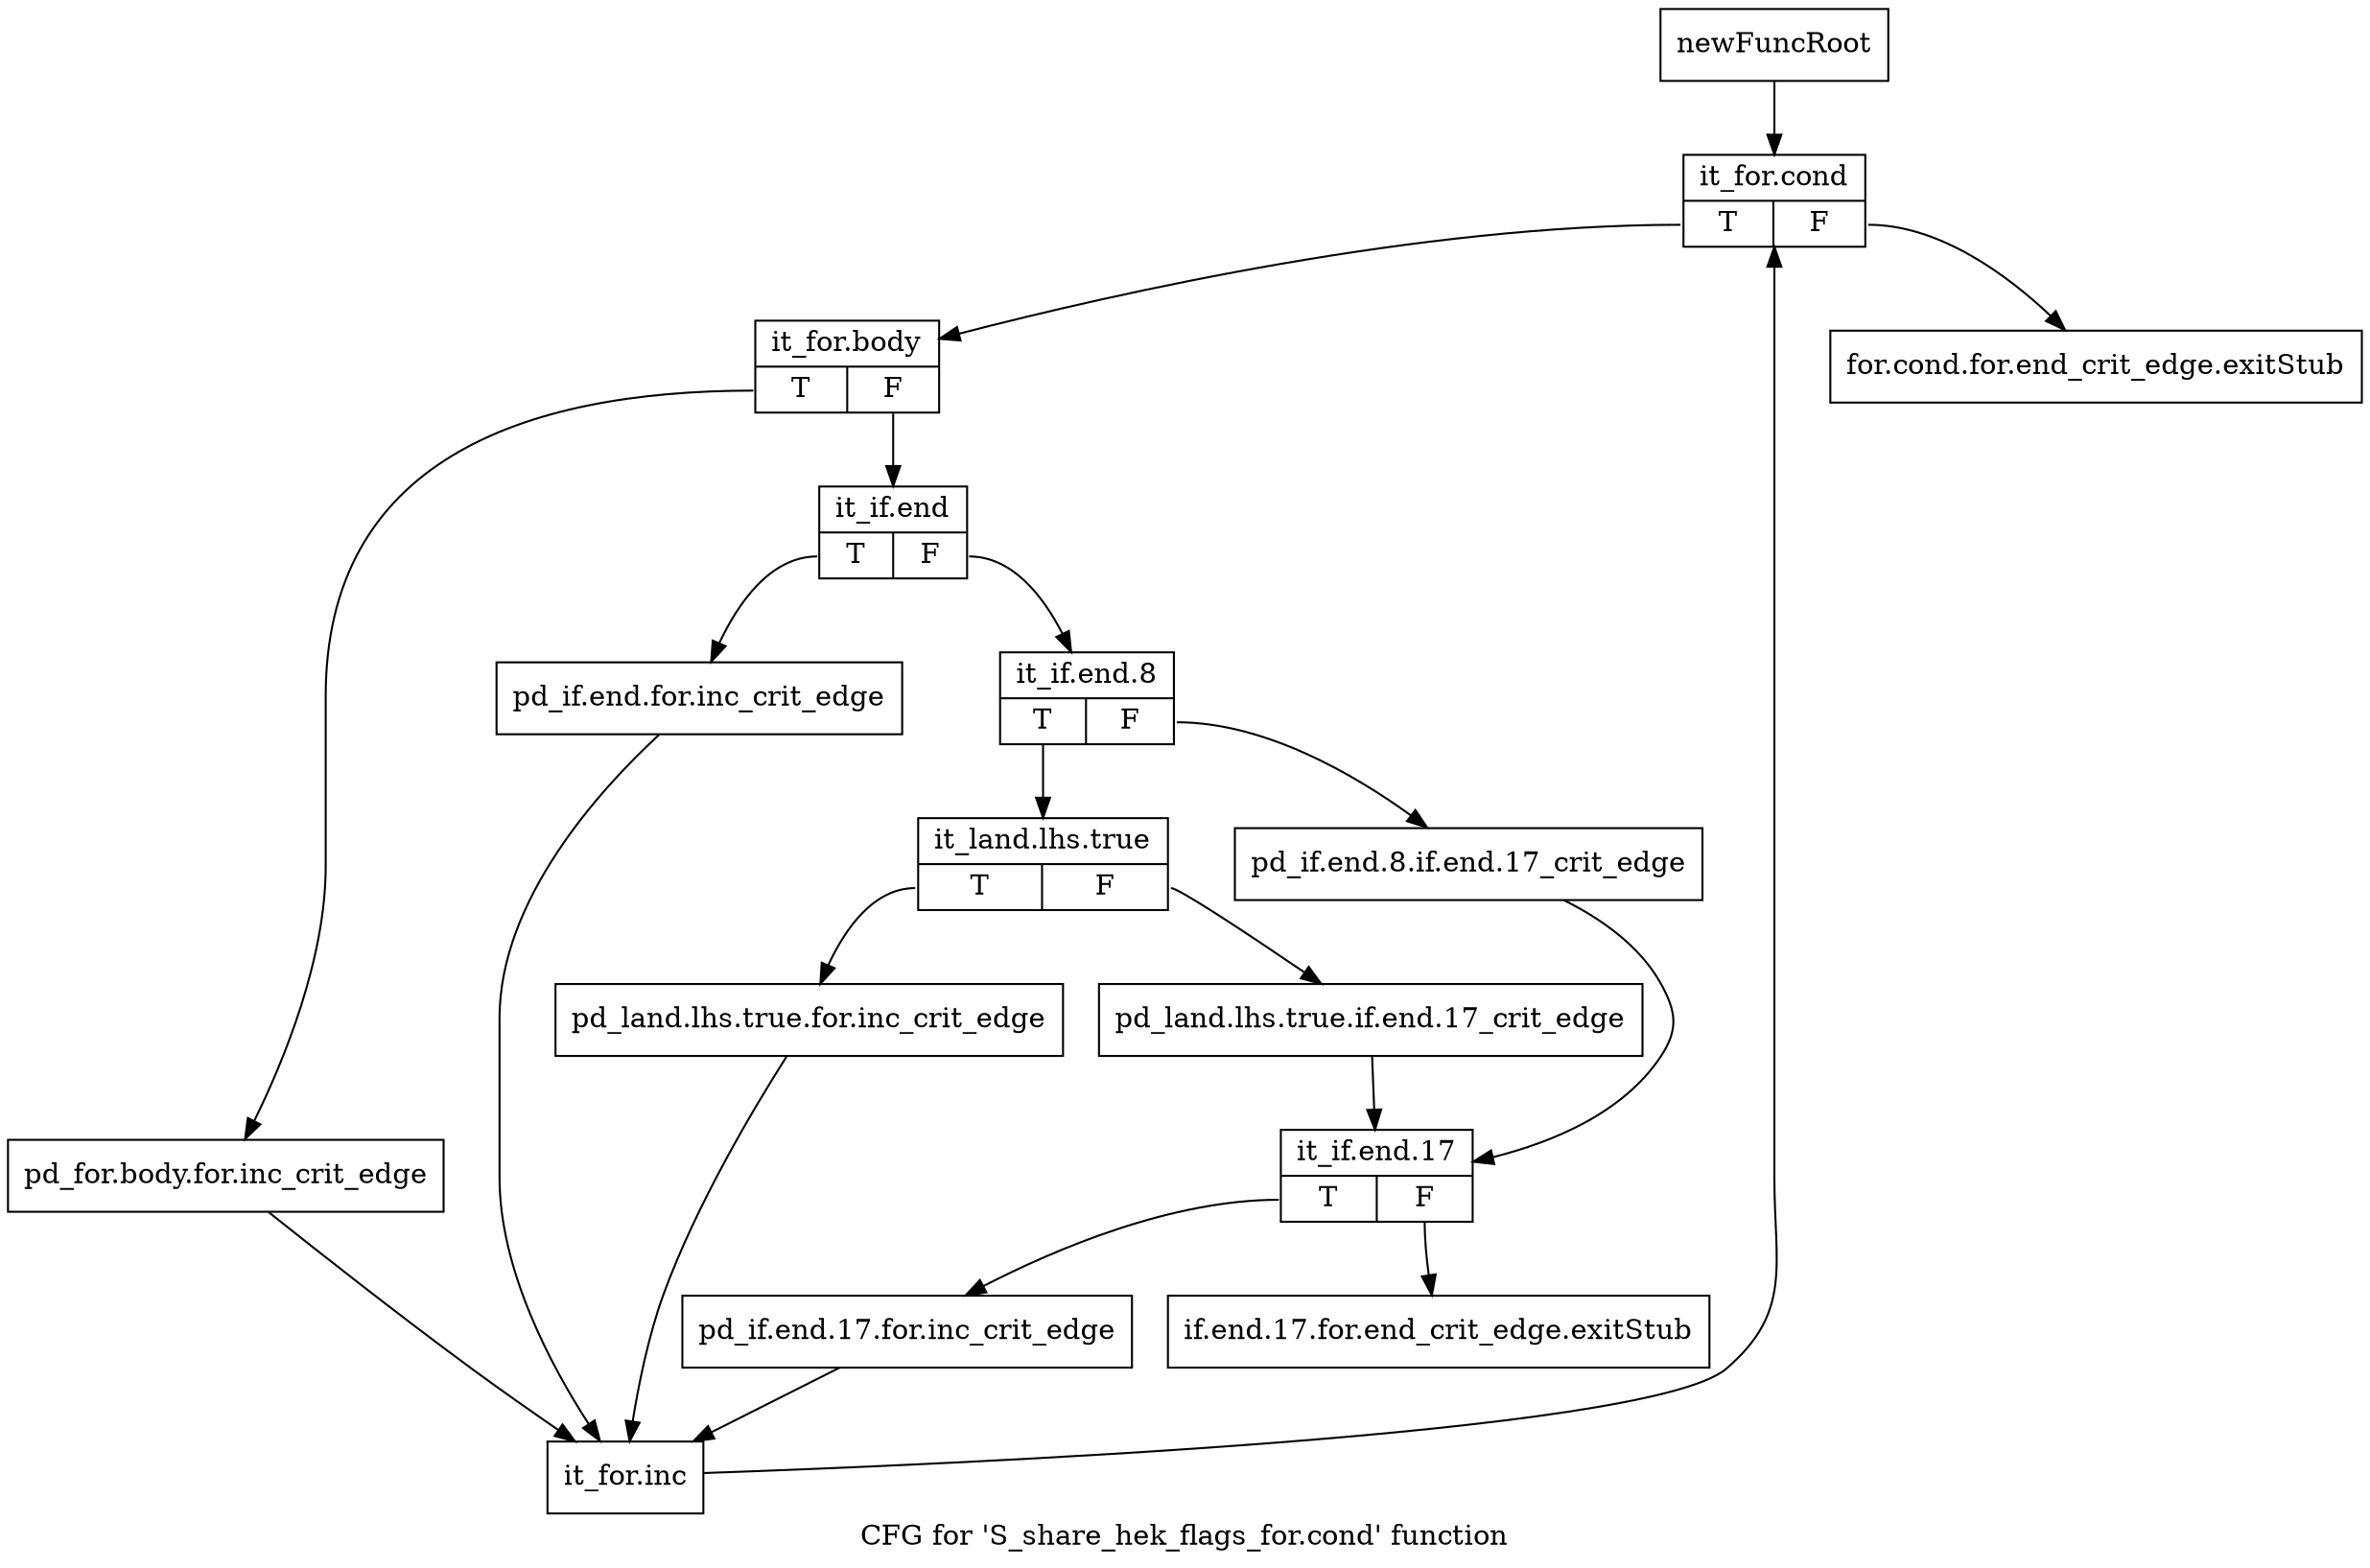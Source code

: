 digraph "CFG for 'S_share_hek_flags_for.cond' function" {
	label="CFG for 'S_share_hek_flags_for.cond' function";

	Node0x4ba3d80 [shape=record,label="{newFuncRoot}"];
	Node0x4ba3d80 -> Node0x4ba3e70;
	Node0x4ba3dd0 [shape=record,label="{for.cond.for.end_crit_edge.exitStub}"];
	Node0x4ba3e20 [shape=record,label="{if.end.17.for.end_crit_edge.exitStub}"];
	Node0x4ba3e70 [shape=record,label="{it_for.cond|{<s0>T|<s1>F}}"];
	Node0x4ba3e70:s0 -> Node0x4ba3ec0;
	Node0x4ba3e70:s1 -> Node0x4ba3dd0;
	Node0x4ba3ec0 [shape=record,label="{it_for.body|{<s0>T|<s1>F}}"];
	Node0x4ba3ec0:s0 -> Node0x4ba41e0;
	Node0x4ba3ec0:s1 -> Node0x4ba3f10;
	Node0x4ba3f10 [shape=record,label="{it_if.end|{<s0>T|<s1>F}}"];
	Node0x4ba3f10:s0 -> Node0x4ba4190;
	Node0x4ba3f10:s1 -> Node0x4ba3f60;
	Node0x4ba3f60 [shape=record,label="{it_if.end.8|{<s0>T|<s1>F}}"];
	Node0x4ba3f60:s0 -> Node0x4ba4000;
	Node0x4ba3f60:s1 -> Node0x4ba3fb0;
	Node0x4ba3fb0 [shape=record,label="{pd_if.end.8.if.end.17_crit_edge}"];
	Node0x4ba3fb0 -> Node0x4ba40a0;
	Node0x4ba4000 [shape=record,label="{it_land.lhs.true|{<s0>T|<s1>F}}"];
	Node0x4ba4000:s0 -> Node0x4ba4140;
	Node0x4ba4000:s1 -> Node0x4ba4050;
	Node0x4ba4050 [shape=record,label="{pd_land.lhs.true.if.end.17_crit_edge}"];
	Node0x4ba4050 -> Node0x4ba40a0;
	Node0x4ba40a0 [shape=record,label="{it_if.end.17|{<s0>T|<s1>F}}"];
	Node0x4ba40a0:s0 -> Node0x4ba40f0;
	Node0x4ba40a0:s1 -> Node0x4ba3e20;
	Node0x4ba40f0 [shape=record,label="{pd_if.end.17.for.inc_crit_edge}"];
	Node0x4ba40f0 -> Node0x4ba4230;
	Node0x4ba4140 [shape=record,label="{pd_land.lhs.true.for.inc_crit_edge}"];
	Node0x4ba4140 -> Node0x4ba4230;
	Node0x4ba4190 [shape=record,label="{pd_if.end.for.inc_crit_edge}"];
	Node0x4ba4190 -> Node0x4ba4230;
	Node0x4ba41e0 [shape=record,label="{pd_for.body.for.inc_crit_edge}"];
	Node0x4ba41e0 -> Node0x4ba4230;
	Node0x4ba4230 [shape=record,label="{it_for.inc}"];
	Node0x4ba4230 -> Node0x4ba3e70;
}
